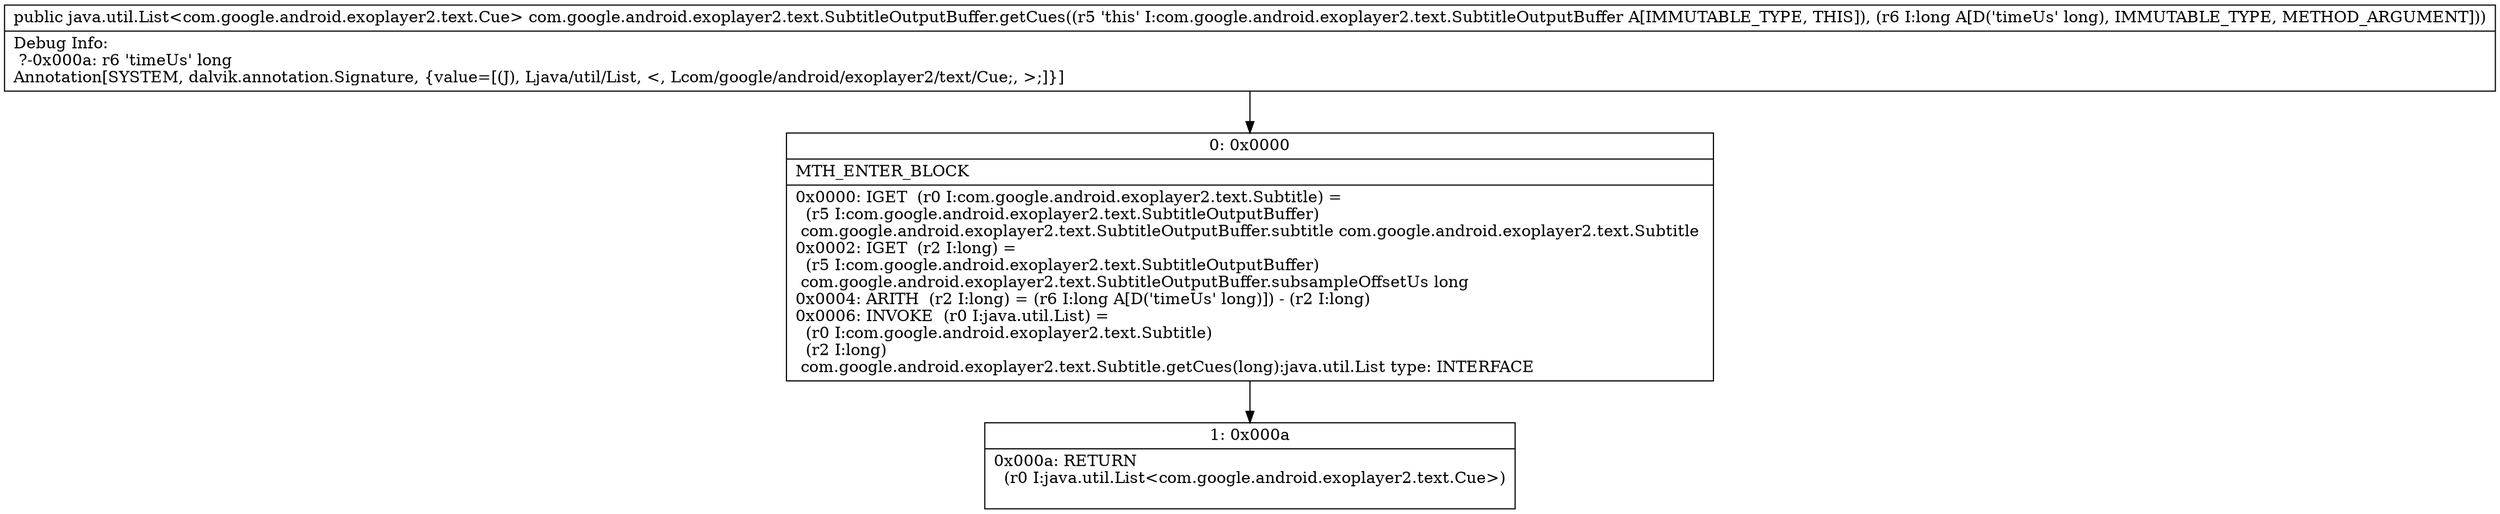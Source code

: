 digraph "CFG forcom.google.android.exoplayer2.text.SubtitleOutputBuffer.getCues(J)Ljava\/util\/List;" {
Node_0 [shape=record,label="{0\:\ 0x0000|MTH_ENTER_BLOCK\l|0x0000: IGET  (r0 I:com.google.android.exoplayer2.text.Subtitle) = \l  (r5 I:com.google.android.exoplayer2.text.SubtitleOutputBuffer)\l com.google.android.exoplayer2.text.SubtitleOutputBuffer.subtitle com.google.android.exoplayer2.text.Subtitle \l0x0002: IGET  (r2 I:long) = \l  (r5 I:com.google.android.exoplayer2.text.SubtitleOutputBuffer)\l com.google.android.exoplayer2.text.SubtitleOutputBuffer.subsampleOffsetUs long \l0x0004: ARITH  (r2 I:long) = (r6 I:long A[D('timeUs' long)]) \- (r2 I:long) \l0x0006: INVOKE  (r0 I:java.util.List) = \l  (r0 I:com.google.android.exoplayer2.text.Subtitle)\l  (r2 I:long)\l com.google.android.exoplayer2.text.Subtitle.getCues(long):java.util.List type: INTERFACE \l}"];
Node_1 [shape=record,label="{1\:\ 0x000a|0x000a: RETURN  \l  (r0 I:java.util.List\<com.google.android.exoplayer2.text.Cue\>)\l \l}"];
MethodNode[shape=record,label="{public java.util.List\<com.google.android.exoplayer2.text.Cue\> com.google.android.exoplayer2.text.SubtitleOutputBuffer.getCues((r5 'this' I:com.google.android.exoplayer2.text.SubtitleOutputBuffer A[IMMUTABLE_TYPE, THIS]), (r6 I:long A[D('timeUs' long), IMMUTABLE_TYPE, METHOD_ARGUMENT]))  | Debug Info:\l  ?\-0x000a: r6 'timeUs' long\lAnnotation[SYSTEM, dalvik.annotation.Signature, \{value=[(J), Ljava\/util\/List, \<, Lcom\/google\/android\/exoplayer2\/text\/Cue;, \>;]\}]\l}"];
MethodNode -> Node_0;
Node_0 -> Node_1;
}

